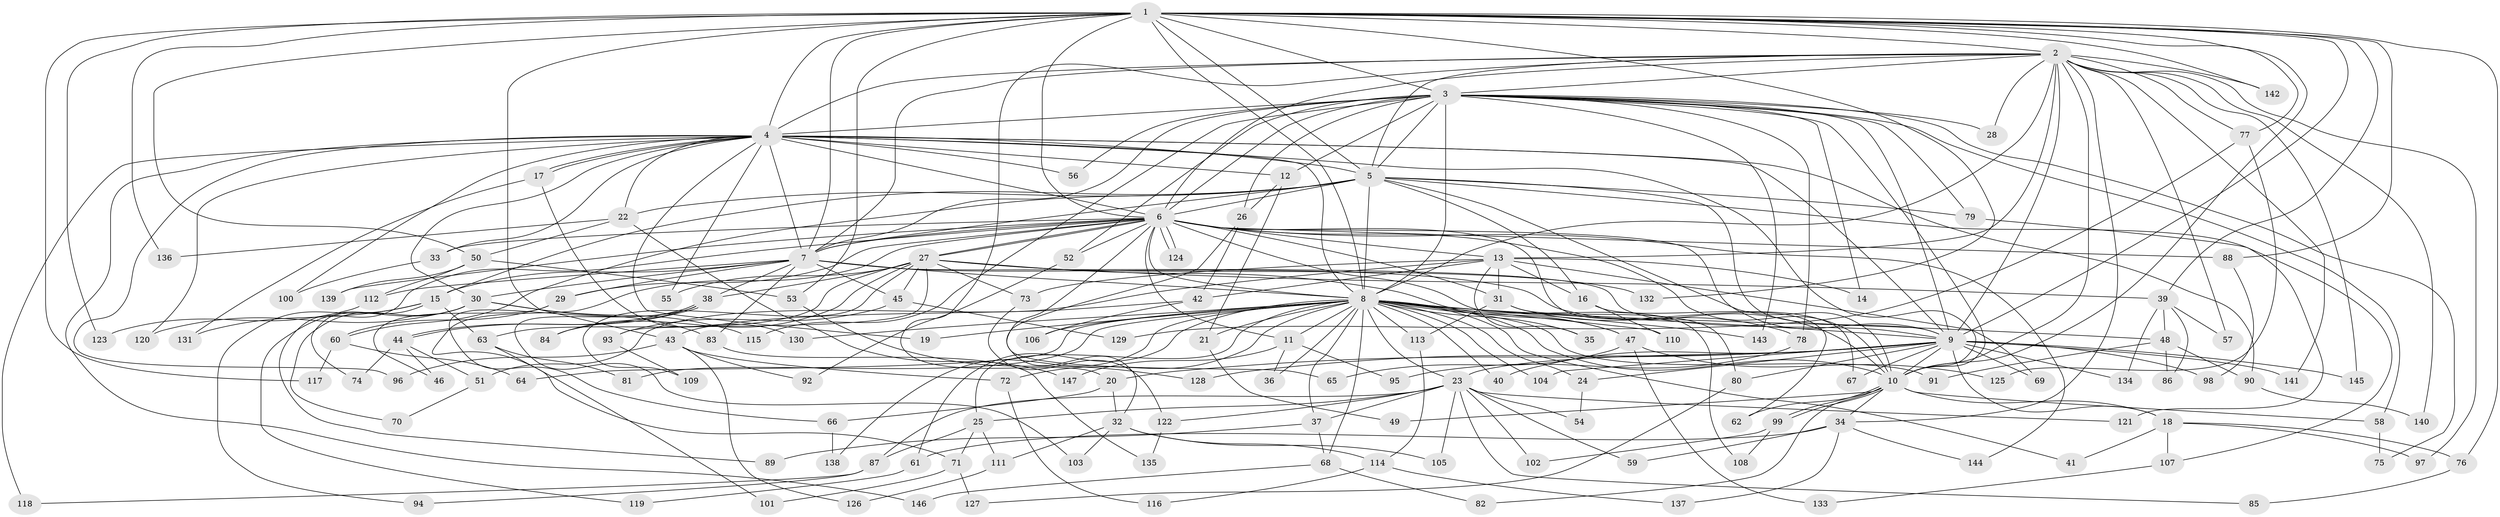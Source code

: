 // coarse degree distribution, {20: 0.008928571428571428, 17: 0.008928571428571428, 19: 0.017857142857142856, 22: 0.008928571428571428, 14: 0.008928571428571428, 26: 0.008928571428571428, 34: 0.008928571428571428, 21: 0.008928571428571428, 18: 0.008928571428571428, 5: 0.03571428571428571, 4: 0.14285714285714285, 11: 0.008928571428571428, 3: 0.15178571428571427, 8: 0.008928571428571428, 12: 0.008928571428571428, 6: 0.05357142857142857, 16: 0.008928571428571428, 7: 0.017857142857142856, 2: 0.4732142857142857}
// Generated by graph-tools (version 1.1) at 2025/51/02/27/25 19:51:43]
// undirected, 147 vertices, 319 edges
graph export_dot {
graph [start="1"]
  node [color=gray90,style=filled];
  1;
  2;
  3;
  4;
  5;
  6;
  7;
  8;
  9;
  10;
  11;
  12;
  13;
  14;
  15;
  16;
  17;
  18;
  19;
  20;
  21;
  22;
  23;
  24;
  25;
  26;
  27;
  28;
  29;
  30;
  31;
  32;
  33;
  34;
  35;
  36;
  37;
  38;
  39;
  40;
  41;
  42;
  43;
  44;
  45;
  46;
  47;
  48;
  49;
  50;
  51;
  52;
  53;
  54;
  55;
  56;
  57;
  58;
  59;
  60;
  61;
  62;
  63;
  64;
  65;
  66;
  67;
  68;
  69;
  70;
  71;
  72;
  73;
  74;
  75;
  76;
  77;
  78;
  79;
  80;
  81;
  82;
  83;
  84;
  85;
  86;
  87;
  88;
  89;
  90;
  91;
  92;
  93;
  94;
  95;
  96;
  97;
  98;
  99;
  100;
  101;
  102;
  103;
  104;
  105;
  106;
  107;
  108;
  109;
  110;
  111;
  112;
  113;
  114;
  115;
  116;
  117;
  118;
  119;
  120;
  121;
  122;
  123;
  124;
  125;
  126;
  127;
  128;
  129;
  130;
  131;
  132;
  133;
  134;
  135;
  136;
  137;
  138;
  139;
  140;
  141;
  142;
  143;
  144;
  145;
  146;
  147;
  1 -- 2;
  1 -- 3;
  1 -- 4;
  1 -- 5;
  1 -- 6;
  1 -- 7;
  1 -- 8;
  1 -- 9;
  1 -- 10;
  1 -- 39;
  1 -- 43;
  1 -- 50;
  1 -- 53;
  1 -- 76;
  1 -- 77;
  1 -- 88;
  1 -- 117;
  1 -- 123;
  1 -- 132;
  1 -- 136;
  1 -- 142;
  2 -- 3;
  2 -- 4;
  2 -- 5;
  2 -- 6;
  2 -- 7;
  2 -- 8;
  2 -- 9;
  2 -- 10;
  2 -- 13;
  2 -- 20;
  2 -- 28;
  2 -- 34;
  2 -- 57;
  2 -- 77;
  2 -- 97;
  2 -- 140;
  2 -- 141;
  2 -- 142;
  2 -- 145;
  3 -- 4;
  3 -- 5;
  3 -- 6;
  3 -- 7;
  3 -- 8;
  3 -- 9;
  3 -- 10;
  3 -- 12;
  3 -- 14;
  3 -- 26;
  3 -- 28;
  3 -- 52;
  3 -- 56;
  3 -- 58;
  3 -- 75;
  3 -- 78;
  3 -- 79;
  3 -- 115;
  3 -- 143;
  4 -- 5;
  4 -- 6;
  4 -- 7;
  4 -- 8;
  4 -- 9;
  4 -- 10;
  4 -- 12;
  4 -- 17;
  4 -- 17;
  4 -- 19;
  4 -- 22;
  4 -- 30;
  4 -- 33;
  4 -- 55;
  4 -- 56;
  4 -- 90;
  4 -- 96;
  4 -- 100;
  4 -- 118;
  4 -- 120;
  4 -- 146;
  5 -- 6;
  5 -- 7;
  5 -- 8;
  5 -- 9;
  5 -- 10;
  5 -- 15;
  5 -- 16;
  5 -- 22;
  5 -- 60;
  5 -- 79;
  5 -- 107;
  6 -- 7;
  6 -- 8;
  6 -- 9;
  6 -- 10;
  6 -- 11;
  6 -- 13;
  6 -- 27;
  6 -- 27;
  6 -- 29;
  6 -- 31;
  6 -- 33;
  6 -- 52;
  6 -- 62;
  6 -- 65;
  6 -- 71;
  6 -- 88;
  6 -- 89;
  6 -- 108;
  6 -- 124;
  6 -- 124;
  6 -- 139;
  6 -- 144;
  7 -- 8;
  7 -- 9;
  7 -- 10;
  7 -- 15;
  7 -- 29;
  7 -- 30;
  7 -- 38;
  7 -- 45;
  7 -- 83;
  7 -- 112;
  8 -- 9;
  8 -- 10;
  8 -- 11;
  8 -- 19;
  8 -- 21;
  8 -- 23;
  8 -- 24;
  8 -- 25;
  8 -- 35;
  8 -- 36;
  8 -- 37;
  8 -- 40;
  8 -- 41;
  8 -- 47;
  8 -- 48;
  8 -- 61;
  8 -- 64;
  8 -- 68;
  8 -- 72;
  8 -- 81;
  8 -- 91;
  8 -- 104;
  8 -- 106;
  8 -- 110;
  8 -- 113;
  8 -- 130;
  8 -- 138;
  8 -- 143;
  9 -- 10;
  9 -- 18;
  9 -- 20;
  9 -- 23;
  9 -- 24;
  9 -- 40;
  9 -- 67;
  9 -- 69;
  9 -- 80;
  9 -- 98;
  9 -- 104;
  9 -- 128;
  9 -- 134;
  9 -- 141;
  9 -- 145;
  10 -- 18;
  10 -- 34;
  10 -- 49;
  10 -- 58;
  10 -- 62;
  10 -- 82;
  10 -- 99;
  10 -- 99;
  11 -- 36;
  11 -- 95;
  11 -- 147;
  12 -- 21;
  12 -- 26;
  13 -- 14;
  13 -- 16;
  13 -- 31;
  13 -- 35;
  13 -- 42;
  13 -- 51;
  13 -- 69;
  13 -- 73;
  15 -- 63;
  15 -- 74;
  15 -- 94;
  15 -- 131;
  16 -- 67;
  16 -- 110;
  17 -- 130;
  17 -- 131;
  18 -- 41;
  18 -- 76;
  18 -- 97;
  18 -- 107;
  20 -- 32;
  20 -- 66;
  21 -- 49;
  22 -- 50;
  22 -- 136;
  22 -- 147;
  23 -- 25;
  23 -- 37;
  23 -- 54;
  23 -- 59;
  23 -- 85;
  23 -- 87;
  23 -- 102;
  23 -- 105;
  23 -- 121;
  23 -- 122;
  24 -- 54;
  25 -- 71;
  25 -- 87;
  25 -- 111;
  26 -- 32;
  26 -- 42;
  27 -- 38;
  27 -- 39;
  27 -- 45;
  27 -- 47;
  27 -- 55;
  27 -- 63;
  27 -- 73;
  27 -- 84;
  27 -- 93;
  27 -- 109;
  27 -- 132;
  29 -- 46;
  29 -- 60;
  30 -- 70;
  30 -- 83;
  30 -- 115;
  30 -- 119;
  30 -- 120;
  31 -- 78;
  31 -- 80;
  31 -- 113;
  32 -- 103;
  32 -- 105;
  32 -- 111;
  32 -- 114;
  33 -- 100;
  34 -- 59;
  34 -- 61;
  34 -- 137;
  34 -- 144;
  37 -- 68;
  37 -- 89;
  38 -- 44;
  38 -- 44;
  38 -- 66;
  38 -- 84;
  38 -- 103;
  39 -- 48;
  39 -- 57;
  39 -- 86;
  39 -- 134;
  42 -- 43;
  42 -- 106;
  43 -- 72;
  43 -- 92;
  43 -- 96;
  43 -- 126;
  44 -- 46;
  44 -- 51;
  44 -- 74;
  45 -- 93;
  45 -- 129;
  47 -- 65;
  47 -- 125;
  47 -- 133;
  48 -- 86;
  48 -- 90;
  48 -- 91;
  50 -- 53;
  50 -- 112;
  50 -- 139;
  51 -- 70;
  52 -- 92;
  53 -- 128;
  58 -- 75;
  60 -- 64;
  60 -- 117;
  61 -- 119;
  63 -- 81;
  63 -- 101;
  66 -- 138;
  68 -- 82;
  68 -- 146;
  71 -- 101;
  71 -- 127;
  72 -- 116;
  73 -- 122;
  76 -- 85;
  77 -- 125;
  77 -- 129;
  78 -- 95;
  79 -- 121;
  80 -- 127;
  83 -- 135;
  87 -- 94;
  87 -- 118;
  88 -- 98;
  90 -- 140;
  93 -- 109;
  99 -- 102;
  99 -- 108;
  107 -- 133;
  111 -- 126;
  112 -- 123;
  113 -- 114;
  114 -- 116;
  114 -- 137;
  122 -- 135;
}

